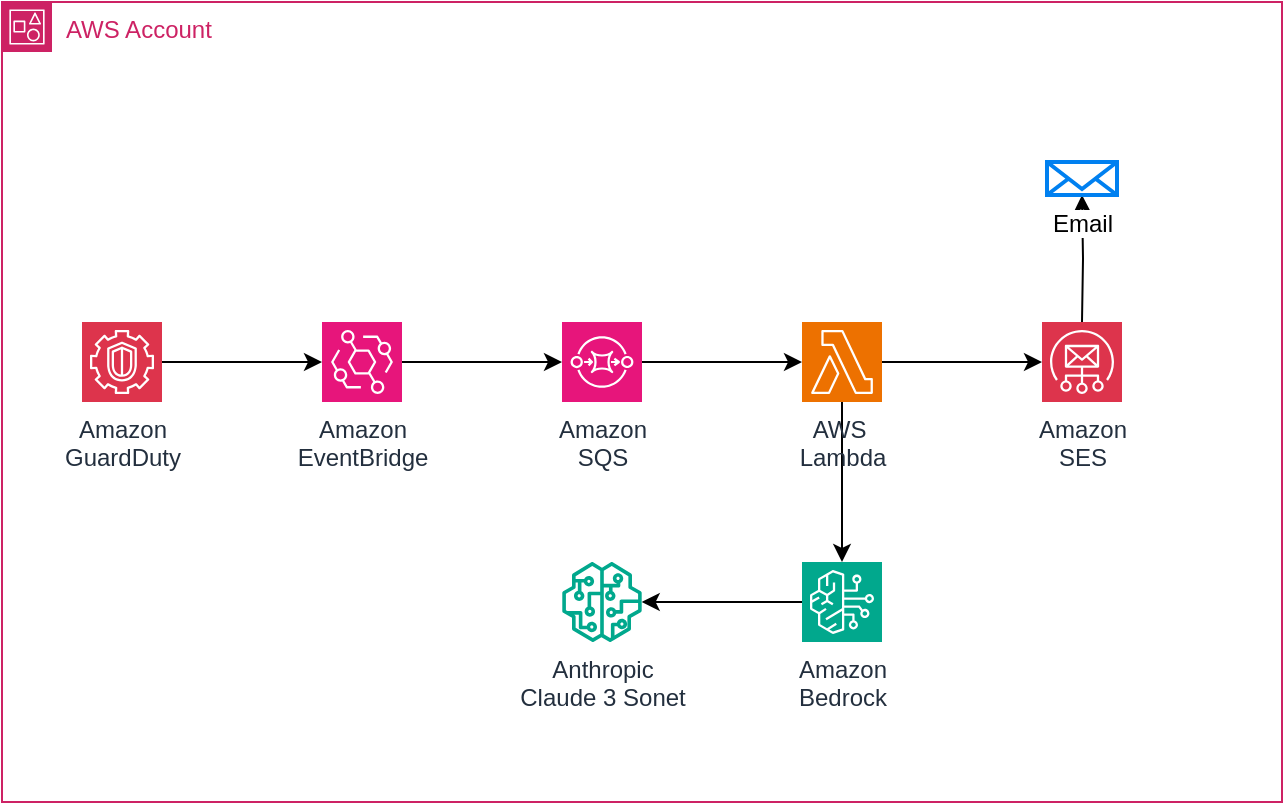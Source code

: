 <mxfile version="24.8.0">
  <diagram name="Page-1" id="PGBSF9IThb5cVwnAdwRL">
    <mxGraphModel dx="954" dy="615" grid="0" gridSize="10" guides="1" tooltips="1" connect="1" arrows="1" fold="1" page="1" pageScale="1" pageWidth="827" pageHeight="1169" math="0" shadow="0">
      <root>
        <mxCell id="0" />
        <mxCell id="1" parent="0" />
        <mxCell id="5ZLFzVb04MLVN36UqKtb-3" value="" style="edgeStyle=orthogonalEdgeStyle;rounded=0;orthogonalLoop=1;jettySize=auto;html=1;" parent="1" source="5ZLFzVb04MLVN36UqKtb-1" target="5ZLFzVb04MLVN36UqKtb-2" edge="1">
          <mxGeometry relative="1" as="geometry" />
        </mxCell>
        <mxCell id="5ZLFzVb04MLVN36UqKtb-1" value="Amazon&lt;div&gt;GuardDuty&lt;/div&gt;" style="sketch=0;points=[[0,0,0],[0.25,0,0],[0.5,0,0],[0.75,0,0],[1,0,0],[0,1,0],[0.25,1,0],[0.5,1,0],[0.75,1,0],[1,1,0],[0,0.25,0],[0,0.5,0],[0,0.75,0],[1,0.25,0],[1,0.5,0],[1,0.75,0]];outlineConnect=0;fontColor=#232F3E;fillColor=#DD344C;strokeColor=#ffffff;dashed=0;verticalLabelPosition=bottom;verticalAlign=top;align=center;html=1;fontSize=12;fontStyle=0;aspect=fixed;shape=mxgraph.aws4.resourceIcon;resIcon=mxgraph.aws4.guardduty;" parent="1" vertex="1">
          <mxGeometry x="80" y="200" width="40" height="40" as="geometry" />
        </mxCell>
        <mxCell id="5ZLFzVb04MLVN36UqKtb-5" value="" style="edgeStyle=orthogonalEdgeStyle;rounded=0;orthogonalLoop=1;jettySize=auto;html=1;" parent="1" source="5ZLFzVb04MLVN36UqKtb-2" target="5ZLFzVb04MLVN36UqKtb-4" edge="1">
          <mxGeometry relative="1" as="geometry" />
        </mxCell>
        <mxCell id="5ZLFzVb04MLVN36UqKtb-2" value="Amazon&lt;div&gt;EventBridge&lt;/div&gt;" style="sketch=0;points=[[0,0,0],[0.25,0,0],[0.5,0,0],[0.75,0,0],[1,0,0],[0,1,0],[0.25,1,0],[0.5,1,0],[0.75,1,0],[1,1,0],[0,0.25,0],[0,0.5,0],[0,0.75,0],[1,0.25,0],[1,0.5,0],[1,0.75,0]];outlineConnect=0;fontColor=#232F3E;fillColor=#E7157B;strokeColor=#ffffff;dashed=0;verticalLabelPosition=bottom;verticalAlign=top;align=center;html=1;fontSize=12;fontStyle=0;aspect=fixed;shape=mxgraph.aws4.resourceIcon;resIcon=mxgraph.aws4.eventbridge;" parent="1" vertex="1">
          <mxGeometry x="200" y="200" width="40" height="40" as="geometry" />
        </mxCell>
        <mxCell id="5ZLFzVb04MLVN36UqKtb-7" value="" style="edgeStyle=orthogonalEdgeStyle;rounded=0;orthogonalLoop=1;jettySize=auto;html=1;" parent="1" source="5ZLFzVb04MLVN36UqKtb-4" target="5ZLFzVb04MLVN36UqKtb-6" edge="1">
          <mxGeometry relative="1" as="geometry" />
        </mxCell>
        <mxCell id="5ZLFzVb04MLVN36UqKtb-4" value="Amazon&lt;div&gt;SQS&lt;/div&gt;" style="sketch=0;points=[[0,0,0],[0.25,0,0],[0.5,0,0],[0.75,0,0],[1,0,0],[0,1,0],[0.25,1,0],[0.5,1,0],[0.75,1,0],[1,1,0],[0,0.25,0],[0,0.5,0],[0,0.75,0],[1,0.25,0],[1,0.5,0],[1,0.75,0]];outlineConnect=0;fontColor=#232F3E;fillColor=#E7157B;strokeColor=#ffffff;dashed=0;verticalLabelPosition=bottom;verticalAlign=top;align=center;html=1;fontSize=12;fontStyle=0;aspect=fixed;shape=mxgraph.aws4.resourceIcon;resIcon=mxgraph.aws4.sqs;" parent="1" vertex="1">
          <mxGeometry x="320" y="200" width="40" height="40" as="geometry" />
        </mxCell>
        <mxCell id="5ZLFzVb04MLVN36UqKtb-9" value="" style="edgeStyle=orthogonalEdgeStyle;rounded=0;orthogonalLoop=1;jettySize=auto;html=1;" parent="1" source="5ZLFzVb04MLVN36UqKtb-6" target="5ZLFzVb04MLVN36UqKtb-8" edge="1">
          <mxGeometry relative="1" as="geometry">
            <Array as="points">
              <mxPoint x="460" y="290" />
              <mxPoint x="460" y="290" />
            </Array>
          </mxGeometry>
        </mxCell>
        <mxCell id="5ZLFzVb04MLVN36UqKtb-14" value="" style="edgeStyle=orthogonalEdgeStyle;rounded=0;orthogonalLoop=1;jettySize=auto;html=1;" parent="1" source="5ZLFzVb04MLVN36UqKtb-6" edge="1">
          <mxGeometry relative="1" as="geometry">
            <mxPoint x="560" y="220" as="targetPoint" />
          </mxGeometry>
        </mxCell>
        <mxCell id="5ZLFzVb04MLVN36UqKtb-6" value="AWS&amp;nbsp;&lt;div&gt;Lambda&lt;/div&gt;" style="sketch=0;points=[[0,0,0],[0.25,0,0],[0.5,0,0],[0.75,0,0],[1,0,0],[0,1,0],[0.25,1,0],[0.5,1,0],[0.75,1,0],[1,1,0],[0,0.25,0],[0,0.5,0],[0,0.75,0],[1,0.25,0],[1,0.5,0],[1,0.75,0]];outlineConnect=0;fontColor=#232F3E;fillColor=#ED7100;strokeColor=#ffffff;dashed=0;verticalLabelPosition=bottom;verticalAlign=top;align=center;html=1;fontSize=12;fontStyle=0;aspect=fixed;shape=mxgraph.aws4.resourceIcon;resIcon=mxgraph.aws4.lambda;" parent="1" vertex="1">
          <mxGeometry x="440" y="200" width="40" height="40" as="geometry" />
        </mxCell>
        <mxCell id="5ZLFzVb04MLVN36UqKtb-13" value="" style="edgeStyle=orthogonalEdgeStyle;rounded=0;orthogonalLoop=1;jettySize=auto;html=1;" parent="1" source="5ZLFzVb04MLVN36UqKtb-8" target="5ZLFzVb04MLVN36UqKtb-12" edge="1">
          <mxGeometry relative="1" as="geometry" />
        </mxCell>
        <mxCell id="5ZLFzVb04MLVN36UqKtb-8" value="Amazon&lt;div&gt;Bedrock&lt;/div&gt;" style="sketch=0;points=[[0,0,0],[0.25,0,0],[0.5,0,0],[0.75,0,0],[1,0,0],[0,1,0],[0.25,1,0],[0.5,1,0],[0.75,1,0],[1,1,0],[0,0.25,0],[0,0.5,0],[0,0.75,0],[1,0.25,0],[1,0.5,0],[1,0.75,0]];outlineConnect=0;fontColor=#232F3E;fillColor=#01A88D;strokeColor=#ffffff;dashed=0;verticalLabelPosition=bottom;verticalAlign=top;align=center;html=1;fontSize=12;fontStyle=0;aspect=fixed;shape=mxgraph.aws4.resourceIcon;resIcon=mxgraph.aws4.bedrock;" parent="1" vertex="1">
          <mxGeometry x="440" y="320" width="40" height="40" as="geometry" />
        </mxCell>
        <mxCell id="5ZLFzVb04MLVN36UqKtb-16" value="" style="edgeStyle=orthogonalEdgeStyle;rounded=0;orthogonalLoop=1;jettySize=auto;html=1;" parent="1" target="5ZLFzVb04MLVN36UqKtb-15" edge="1">
          <mxGeometry relative="1" as="geometry">
            <mxPoint x="580" y="200" as="sourcePoint" />
          </mxGeometry>
        </mxCell>
        <mxCell id="5ZLFzVb04MLVN36UqKtb-12" value="Anthropic&lt;div&gt;Claude 3 Sonet&lt;/div&gt;" style="sketch=0;outlineConnect=0;fontColor=#232F3E;gradientColor=none;fillColor=#01A88D;strokeColor=none;dashed=0;verticalLabelPosition=bottom;verticalAlign=top;align=center;html=1;fontSize=12;fontStyle=0;aspect=fixed;pointerEvents=1;shape=mxgraph.aws4.sagemaker_model;" parent="1" vertex="1">
          <mxGeometry x="320" y="320" width="40" height="40" as="geometry" />
        </mxCell>
        <mxCell id="5ZLFzVb04MLVN36UqKtb-15" value="Email" style="html=1;verticalLabelPosition=bottom;align=center;labelBackgroundColor=#ffffff;verticalAlign=top;strokeWidth=2;strokeColor=#0080F0;shadow=0;dashed=0;shape=mxgraph.ios7.icons.mail;" parent="1" vertex="1">
          <mxGeometry x="562.5" y="120" width="35" height="16.5" as="geometry" />
        </mxCell>
        <mxCell id="vJoVxP-FieoxnmOZkNjj-1" value="Amazon&lt;div&gt;SES&lt;/div&gt;" style="sketch=0;points=[[0,0,0],[0.25,0,0],[0.5,0,0],[0.75,0,0],[1,0,0],[0,1,0],[0.25,1,0],[0.5,1,0],[0.75,1,0],[1,1,0],[0,0.25,0],[0,0.5,0],[0,0.75,0],[1,0.25,0],[1,0.5,0],[1,0.75,0]];outlineConnect=0;fontColor=#232F3E;fillColor=#DD344C;strokeColor=#ffffff;dashed=0;verticalLabelPosition=bottom;verticalAlign=top;align=center;html=1;fontSize=12;fontStyle=0;aspect=fixed;shape=mxgraph.aws4.resourceIcon;resIcon=mxgraph.aws4.simple_email_service;" vertex="1" parent="1">
          <mxGeometry x="560" y="200" width="40" height="40" as="geometry" />
        </mxCell>
        <mxCell id="vJoVxP-FieoxnmOZkNjj-2" value="AWS Account" style="points=[[0,0],[0.25,0],[0.5,0],[0.75,0],[1,0],[1,0.25],[1,0.5],[1,0.75],[1,1],[0.75,1],[0.5,1],[0.25,1],[0,1],[0,0.75],[0,0.5],[0,0.25]];outlineConnect=0;gradientColor=none;html=1;whiteSpace=wrap;fontSize=12;fontStyle=0;container=1;pointerEvents=0;collapsible=0;recursiveResize=0;shape=mxgraph.aws4.group;grIcon=mxgraph.aws4.group_account;strokeColor=#CD2264;fillColor=none;verticalAlign=top;align=left;spacingLeft=30;fontColor=#CD2264;dashed=0;" vertex="1" parent="1">
          <mxGeometry x="40" y="40" width="640" height="400" as="geometry" />
        </mxCell>
      </root>
    </mxGraphModel>
  </diagram>
</mxfile>
